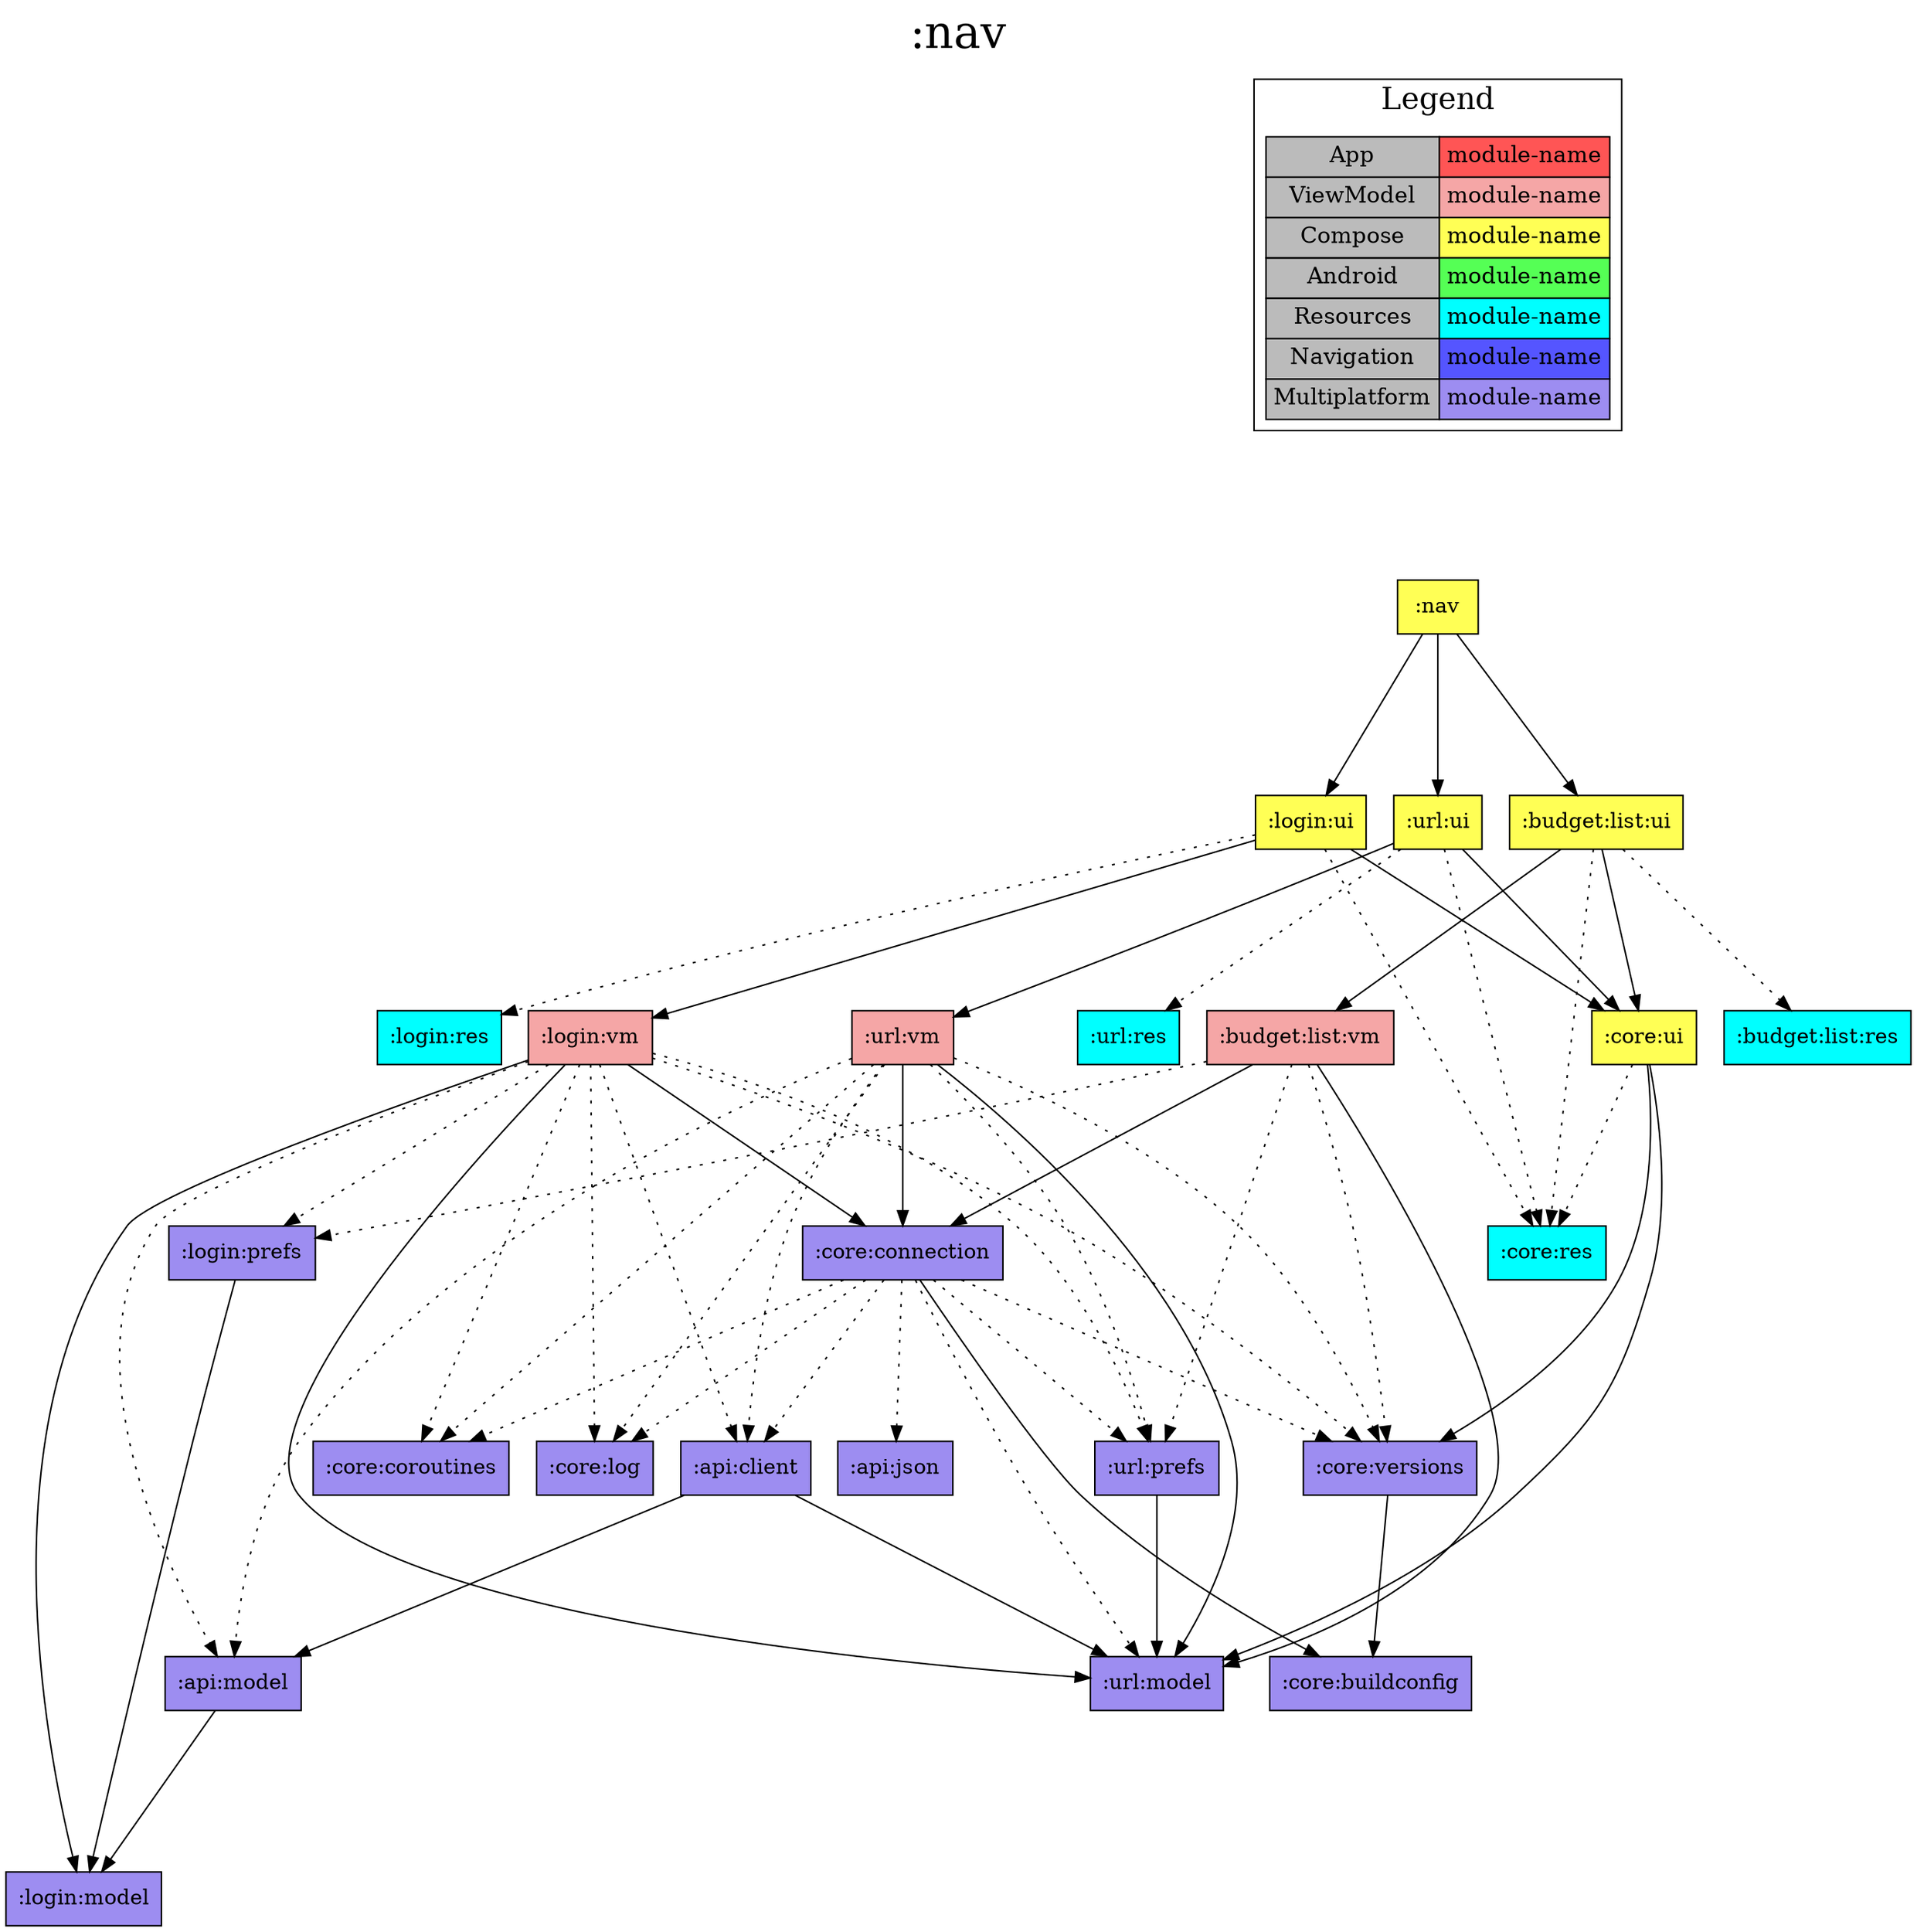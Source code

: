 digraph {
edge ["dir"="forward"]
graph ["dpi"="100","label"=":nav","labelloc"="t","fontsize"="30","ranksep"="1.5","rankdir"="TB"]
node ["style"="filled"]
":nav" ["fillcolor"="#FFFF55","shape"="box"]
":budget:list:ui" ["fillcolor"="#FFFF55","shape"="box"]
":budget:list:vm" ["fillcolor"="#F5A6A6","shape"="box"]
":core:connection" ["fillcolor"="#9D8DF1","shape"="box"]
":core:buildconfig" ["fillcolor"="#9D8DF1","shape"="box"]
":api:client" ["fillcolor"="#9D8DF1","shape"="box"]
":api:model" ["fillcolor"="#9D8DF1","shape"="box"]
":login:model" ["fillcolor"="#9D8DF1","shape"="box"]
":url:model" ["fillcolor"="#9D8DF1","shape"="box"]
":api:json" ["fillcolor"="#9D8DF1","shape"="box"]
":core:coroutines" ["fillcolor"="#9D8DF1","shape"="box"]
":core:log" ["fillcolor"="#9D8DF1","shape"="box"]
":core:versions" ["fillcolor"="#9D8DF1","shape"="box"]
":url:prefs" ["fillcolor"="#9D8DF1","shape"="box"]
":login:prefs" ["fillcolor"="#9D8DF1","shape"="box"]
":core:ui" ["fillcolor"="#FFFF55","shape"="box"]
":core:res" ["fillcolor"="#00FFFF","shape"="box"]
":budget:list:res" ["fillcolor"="#00FFFF","shape"="box"]
":login:ui" ["fillcolor"="#FFFF55","shape"="box"]
":login:vm" ["fillcolor"="#F5A6A6","shape"="box"]
":login:res" ["fillcolor"="#00FFFF","shape"="box"]
":url:ui" ["fillcolor"="#FFFF55","shape"="box"]
":url:vm" ["fillcolor"="#F5A6A6","shape"="box"]
":url:res" ["fillcolor"="#00FFFF","shape"="box"]
{
edge ["dir"="none"]
graph ["rank"="same"]
}
":nav" -> ":budget:list:ui"
":nav" -> ":login:ui"
":nav" -> ":url:ui"
":budget:list:ui" -> ":budget:list:vm"
":budget:list:ui" -> ":core:ui"
":budget:list:ui" -> ":budget:list:res" ["style"="dotted"]
":budget:list:ui" -> ":core:res" ["style"="dotted"]
":budget:list:vm" -> ":core:connection"
":budget:list:vm" -> ":url:model"
":budget:list:vm" -> ":core:versions" ["style"="dotted"]
":budget:list:vm" -> ":login:prefs" ["style"="dotted"]
":budget:list:vm" -> ":url:prefs" ["style"="dotted"]
":core:connection" -> ":core:buildconfig"
":core:connection" -> ":api:client" ["style"="dotted"]
":core:connection" -> ":api:json" ["style"="dotted"]
":core:connection" -> ":core:coroutines" ["style"="dotted"]
":core:connection" -> ":core:log" ["style"="dotted"]
":core:connection" -> ":core:versions" ["style"="dotted"]
":core:connection" -> ":url:model" ["style"="dotted"]
":core:connection" -> ":url:prefs" ["style"="dotted"]
":api:client" -> ":api:model"
":api:client" -> ":url:model"
":api:model" -> ":login:model"
":core:versions" -> ":core:buildconfig"
":url:prefs" -> ":url:model"
":login:prefs" -> ":login:model"
":core:ui" -> ":core:versions"
":core:ui" -> ":url:model"
":core:ui" -> ":core:res" ["style"="dotted"]
":login:ui" -> ":core:ui"
":login:ui" -> ":login:vm"
":login:ui" -> ":core:res" ["style"="dotted"]
":login:ui" -> ":login:res" ["style"="dotted"]
":login:vm" -> ":core:connection"
":login:vm" -> ":login:model"
":login:vm" -> ":url:model"
":login:vm" -> ":api:client" ["style"="dotted"]
":login:vm" -> ":api:model" ["style"="dotted"]
":login:vm" -> ":core:coroutines" ["style"="dotted"]
":login:vm" -> ":core:log" ["style"="dotted"]
":login:vm" -> ":core:versions" ["style"="dotted"]
":login:vm" -> ":login:prefs" ["style"="dotted"]
":login:vm" -> ":url:prefs" ["style"="dotted"]
":url:ui" -> ":core:ui"
":url:ui" -> ":url:vm"
":url:ui" -> ":core:res" ["style"="dotted"]
":url:ui" -> ":url:res" ["style"="dotted"]
":url:vm" -> ":core:connection"
":url:vm" -> ":url:model"
":url:vm" -> ":api:client" ["style"="dotted"]
":url:vm" -> ":api:model" ["style"="dotted"]
":url:vm" -> ":core:coroutines" ["style"="dotted"]
":url:vm" -> ":core:log" ["style"="dotted"]
":url:vm" -> ":core:versions" ["style"="dotted"]
":url:vm" -> ":url:prefs" ["style"="dotted"]
subgraph "cluster_legend" {
edge ["dir"="none"]
graph ["label"="Legend","fontsize"="20"]
"Legend" ["style"="filled","fillcolor"="#bbbbbb","shape"="none","margin"="0","fontsize"="15","label"=<
<TABLE BORDER="0" CELLBORDER="1" CELLSPACING="0" CELLPADDING="4">
<TR><TD>App</TD><TD BGCOLOR="#FF5555">module-name</TD></TR>
<TR><TD>ViewModel</TD><TD BGCOLOR="#F5A6A6">module-name</TD></TR>
<TR><TD>Compose</TD><TD BGCOLOR="#FFFF55">module-name</TD></TR>
<TR><TD>Android</TD><TD BGCOLOR="#55FF55">module-name</TD></TR>
<TR><TD>Resources</TD><TD BGCOLOR="#00FFFF">module-name</TD></TR>
<TR><TD>Navigation</TD><TD BGCOLOR="#5555FF">module-name</TD></TR>
<TR><TD>Multiplatform</TD><TD BGCOLOR="#9D8DF1">module-name</TD></TR>
</TABLE>
>]
} -> ":nav" ["style"="invis"]
}